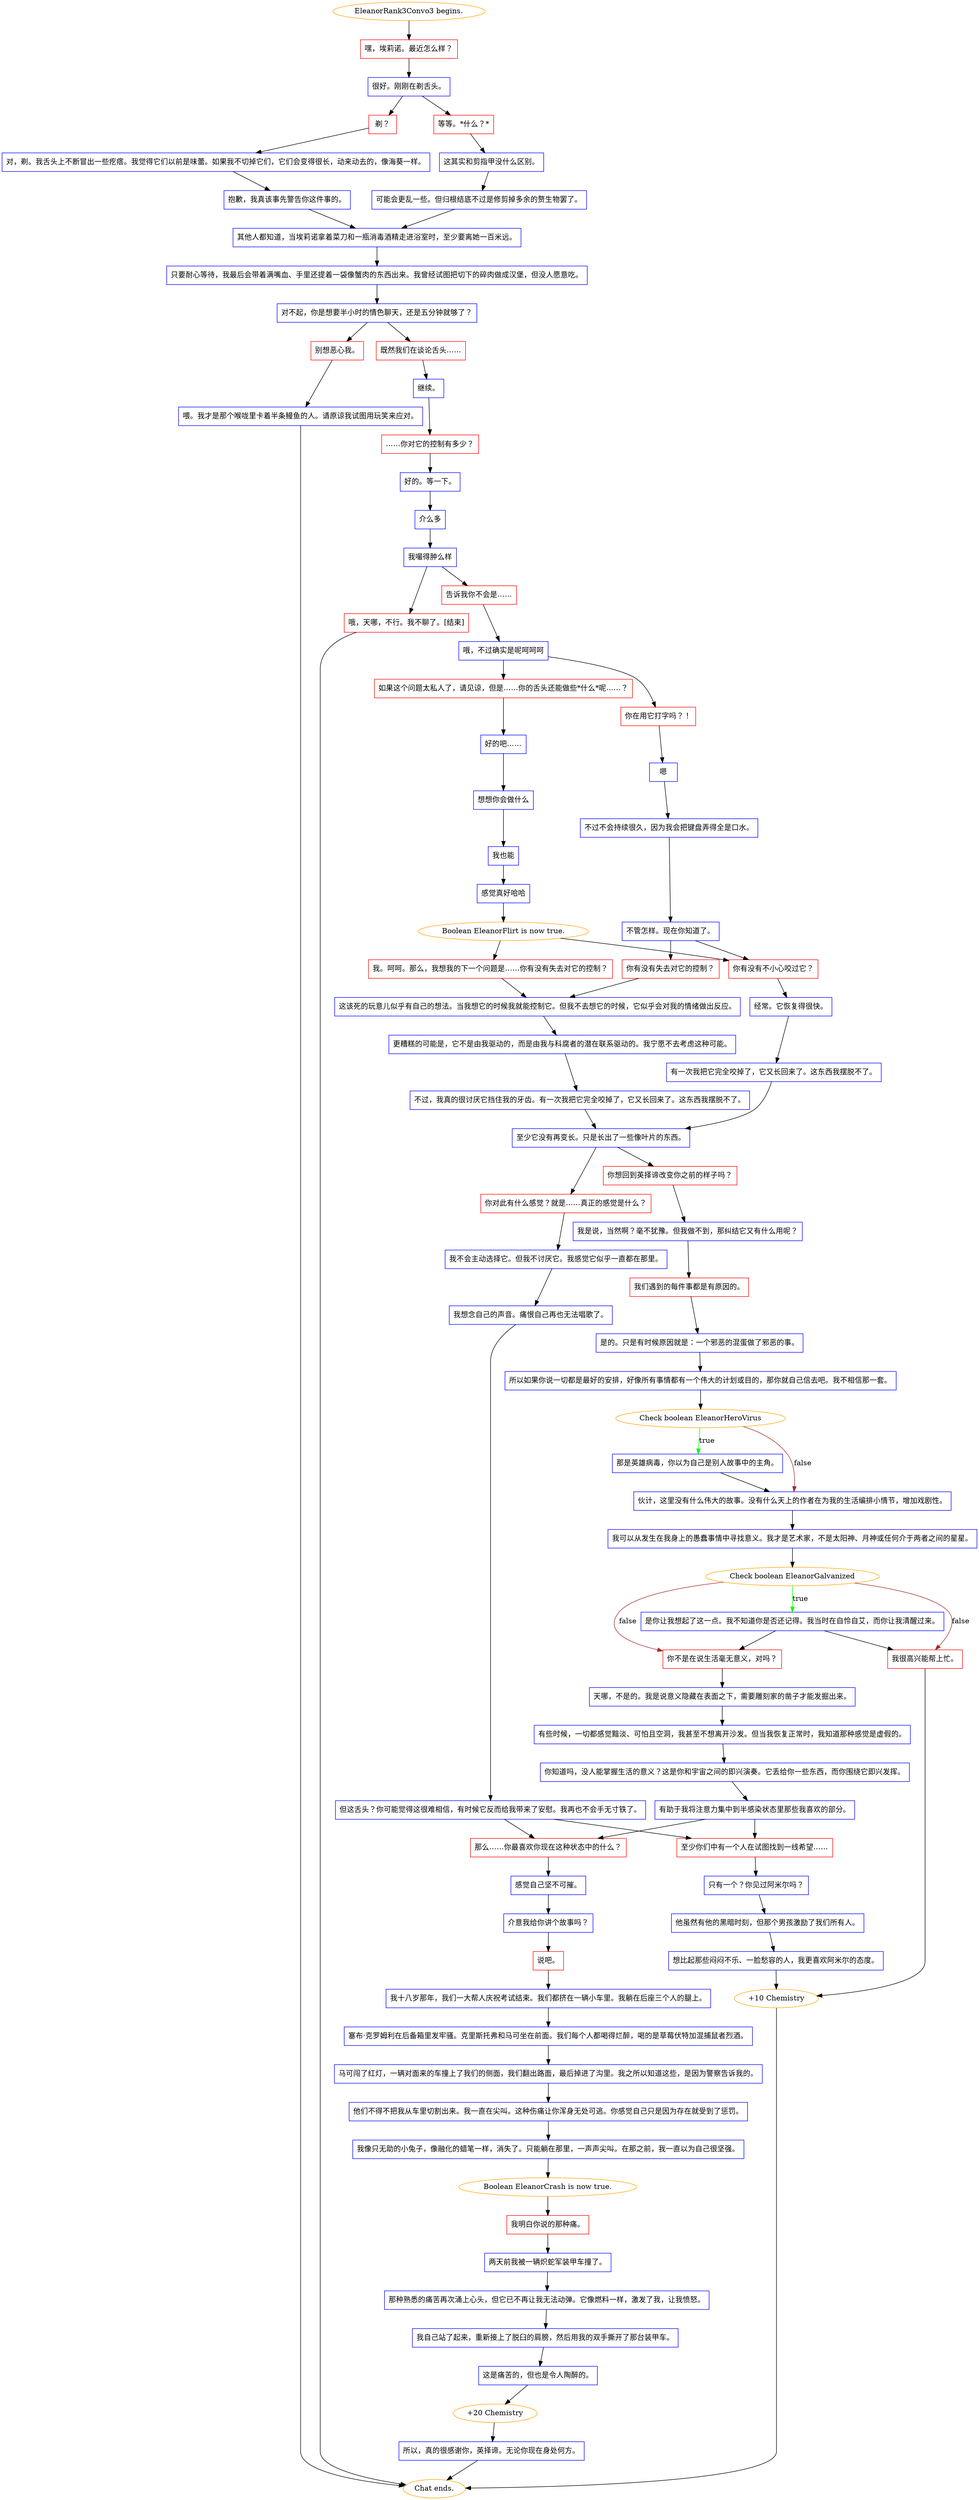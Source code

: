 digraph {
	"EleanorRank3Convo3 begins." [color=orange];
		"EleanorRank3Convo3 begins." -> j1030477691;
	j1030477691 [label="嘿，埃莉诺。最近怎么样？",shape=box,color=red];
		j1030477691 -> j3068677223;
	j3068677223 [label="很好。刚刚在剃舌头。",shape=box,color=blue];
		j3068677223 -> j3894119878;
		j3068677223 -> j2700908377;
	j3894119878 [label="剃？",shape=box,color=red];
		j3894119878 -> j3673863872;
	j2700908377 [label="等等。*什么？*",shape=box,color=red];
		j2700908377 -> j2825969970;
	j3673863872 [label="对，剃。我舌头上不断冒出一些疙瘩。我觉得它们以前是味蕾。如果我不切掉它们，它们会变得很长，动来动去的，像海葵一样。",shape=box,color=blue];
		j3673863872 -> j811619634;
	j2825969970 [label="这其实和剪指甲没什么区别。",shape=box,color=blue];
		j2825969970 -> j1805055769;
	j811619634 [label="抱歉，我真该事先警告你这件事的。",shape=box,color=blue];
		j811619634 -> j2484018400;
	j1805055769 [label="可能会更乱一些。但归根结底不过是修剪掉多余的赘生物罢了。",shape=box,color=blue];
		j1805055769 -> j2484018400;
	j2484018400 [label="其他人都知道，当埃莉诺拿着菜刀和一瓶消毒酒精走进浴室时，至少要离她一百米远。",shape=box,color=blue];
		j2484018400 -> j2076972260;
	j2076972260 [label="只要耐心等待，我最后会带着满嘴血、手里还提着一袋像蟹肉的东西出来。我曾经试图把切下的碎肉做成汉堡，但没人愿意吃。",shape=box,color=blue];
		j2076972260 -> j2359247946;
	j2359247946 [label="对不起，你是想要半小时的情色聊天，还是五分钟就够了？",shape=box,color=blue];
		j2359247946 -> j1366383317;
		j2359247946 -> j2048182064;
	j1366383317 [label="别想恶心我。",shape=box,color=red];
		j1366383317 -> j2581274909;
	j2048182064 [label="既然我们在谈论舌头……",shape=box,color=red];
		j2048182064 -> j2481443815;
	j2581274909 [label="喂。我才是那个喉咙里卡着半条鳗鱼的人。请原谅我试图用玩笑来应对。",shape=box,color=blue];
		j2581274909 -> "Chat ends.";
	j2481443815 [label="继续。",shape=box,color=blue];
		j2481443815 -> j1704285708;
	"Chat ends." [color=orange];
	j1704285708 [label="……你对它的控制有多少？",shape=box,color=red];
		j1704285708 -> j3731400982;
	j3731400982 [label="好的。等一下。",shape=box,color=blue];
		j3731400982 -> j88798197;
	j88798197 [label="介么多",shape=box,color=blue];
		j88798197 -> j3517675817;
	j3517675817 [label="我嘬得肿么样",shape=box,color=blue];
		j3517675817 -> j1376892804;
		j3517675817 -> j4157070758;
	j1376892804 [label="告诉我你不会是……",shape=box,color=red];
		j1376892804 -> j1685930222;
	j4157070758 [label="哦，天哪，不行。我不聊了。[结束]",shape=box,color=red];
		j4157070758 -> "Chat ends.";
	j1685930222 [label="哦，不过确实是呢呵呵呵",shape=box,color=blue];
		j1685930222 -> j1676426417;
		j1685930222 -> j532865778;
	j1676426417 [label="你在用它打字吗？！",shape=box,color=red];
		j1676426417 -> j2915538932;
	j532865778 [label="如果这个问题太私人了，请见谅，但是……你的舌头还能做些*什么*呢……？",shape=box,color=red];
		j532865778 -> j4236659560;
	j2915538932 [label="嗯",shape=box,color=blue];
		j2915538932 -> j2018675334;
	j4236659560 [label="好的吧……",shape=box,color=blue];
		j4236659560 -> j2121283728;
	j2018675334 [label="不过不会持续很久，因为我会把键盘弄得全是口水。",shape=box,color=blue];
		j2018675334 -> j3485851686;
	j2121283728 [label="想想你会做什么",shape=box,color=blue];
		j2121283728 -> j1853915741;
	j3485851686 [label="不管怎样。现在你知道了。",shape=box,color=blue];
		j3485851686 -> j621496342;
		j3485851686 -> j2317863053;
	j1853915741 [label="我也能",shape=box,color=blue];
		j1853915741 -> j238381203;
	j621496342 [label="你有没有失去对它的控制？",shape=box,color=red];
		j621496342 -> j3857935909;
	j2317863053 [label="你有没有不小心咬过它？",shape=box,color=red];
		j2317863053 -> j1512397539;
	j238381203 [label="感觉真好哈哈",shape=box,color=blue];
		j238381203 -> j1548558611;
	j3857935909 [label="这该死的玩意儿似乎有自己的想法。当我想它的时候我就能控制它。但我不去想它的时候，它似乎会对我的情绪做出反应。",shape=box,color=blue];
		j3857935909 -> j3525717825;
	j1512397539 [label="经常。它恢复得很快。",shape=box,color=blue];
		j1512397539 -> j2596549247;
	j1548558611 [label="Boolean EleanorFlirt is now true.",color=orange];
		j1548558611 -> j1501173140;
		j1548558611 -> j2317863053;
	j3525717825 [label="更糟糕的可能是，它不是由我驱动的，而是由我与科腐者的潜在联系驱动的。我宁愿不去考虑这种可能。",shape=box,color=blue];
		j3525717825 -> j2987980229;
	j2596549247 [label="有一次我把它完全咬掉了，它又长回来了。这东西我摆脱不了。",shape=box,color=blue];
		j2596549247 -> j1224342253;
	j1501173140 [label="我。呵呵。那么，我想我的下一个问题是……你有没有失去对它的控制？",shape=box,color=red];
		j1501173140 -> j3857935909;
	j2987980229 [label="不过，我真的很讨厌它挡住我的牙齿。有一次我把它完全咬掉了，它又长回来了。这东西我摆脱不了。",shape=box,color=blue];
		j2987980229 -> j1224342253;
	j1224342253 [label="至少它没有再变长。只是长出了一些像叶片的东西。",shape=box,color=blue];
		j1224342253 -> j4112303391;
		j1224342253 -> j3868429619;
	j4112303391 [label="你想回到英择谛改变你之前的样子吗？",shape=box,color=red];
		j4112303391 -> j3854278593;
	j3868429619 [label="你对此有什么感觉？就是……真正的感觉是什么？",shape=box,color=red];
		j3868429619 -> j1975136265;
	j3854278593 [label="我是说，当然啊？毫不犹豫。但我做不到，那纠结它又有什么用呢？",shape=box,color=blue];
		j3854278593 -> j2333430596;
	j1975136265 [label="我不会主动选择它。但我不讨厌它。我感觉它似乎一直都在那里。",shape=box,color=blue];
		j1975136265 -> j4066907778;
	j2333430596 [label="我们遇到的每件事都是有原因的。",shape=box,color=red];
		j2333430596 -> j457894062;
	j4066907778 [label="我想念自己的声音。痛恨自己再也无法唱歌了。",shape=box,color=blue];
		j4066907778 -> j1973999665;
	j457894062 [label="是的。只是有时候原因就是：一个邪恶的混蛋做了邪恶的事。",shape=box,color=blue];
		j457894062 -> j781769842;
	j1973999665 [label="但这舌头？你可能觉得这很难相信，有时候它反而给我带来了安慰。我再也不会手无寸铁了。",shape=box,color=blue];
		j1973999665 -> j1047091003;
		j1973999665 -> j2699850120;
	j781769842 [label="所以如果你说一切都是最好的安排，好像所有事情都有一个伟大的计划或目的，那你就自己信去吧。我不相信那一套。",shape=box,color=blue];
		j781769842 -> j2507987141;
	j1047091003 [label="那么……你最喜欢你现在这种状态中的什么？",shape=box,color=red];
		j1047091003 -> j3283662826;
	j2699850120 [label="至少你们中有一个人在试图找到一线希望……",shape=box,color=red];
		j2699850120 -> j1579326348;
	j2507987141 [label="Check boolean EleanorHeroVirus",color=orange];
		j2507987141 -> j495018652 [label=true,color=green];
		j2507987141 -> j1644110409 [label=false,color=brown];
	j3283662826 [label="感觉自己坚不可摧。",shape=box,color=blue];
		j3283662826 -> j2033231149;
	j1579326348 [label="只有一个？你见过阿米尔吗？",shape=box,color=blue];
		j1579326348 -> j2200479537;
	j495018652 [label="那是英雄病毒，你以为自己是别人故事中的主角。",shape=box,color=blue];
		j495018652 -> j1644110409;
	j1644110409 [label="伙计，这里没有什么伟大的故事。没有什么天上的作者在为我的生活编排小情节，增加戏剧性。",shape=box,color=blue];
		j1644110409 -> j2461135773;
	j2033231149 [label="介意我给你讲个故事吗？",shape=box,color=blue];
		j2033231149 -> j157771679;
	j2200479537 [label="他虽然有他的黑暗时刻，但那个男孩激励了我们所有人。",shape=box,color=blue];
		j2200479537 -> j1035460685;
	j2461135773 [label="我可以从发生在我身上的愚蠢事情中寻找意义。我才是艺术家，不是太阳神、月神或任何介于两者之间的星星。",shape=box,color=blue];
		j2461135773 -> j3106372514;
	j157771679 [label="说吧。",shape=box,color=red];
		j157771679 -> j967416456;
	j1035460685 [label="想比起那些闷闷不乐、一脸愁容的人，我更喜欢阿米尔的态度。",shape=box,color=blue];
		j1035460685 -> j1933300832;
	j3106372514 [label="Check boolean EleanorGalvanized",color=orange];
		j3106372514 -> j3690846490 [label=true,color=green];
		j3106372514 -> j3559396124 [label=false,color=brown];
		j3106372514 -> j1454808763 [label=false,color=brown];
	j967416456 [label="我十八岁那年，我们一大帮人庆祝考试结束。我们都挤在一辆小车里。我躺在后座三个人的腿上。",shape=box,color=blue];
		j967416456 -> j4169332956;
	j1933300832 [label="+10 Chemistry",color=orange];
		j1933300832 -> "Chat ends.";
	j3690846490 [label="是你让我想起了这一点。我不知道你是否还记得。我当时在自怜自艾，而你让我清醒过来。",shape=box,color=blue];
		j3690846490 -> j3559396124;
		j3690846490 -> j1454808763;
	j3559396124 [label="我很高兴能帮上忙。",shape=box,color=red];
		j3559396124 -> j1933300832;
	j1454808763 [label="你不是在说生活毫无意义，对吗？",shape=box,color=red];
		j1454808763 -> j180819904;
	j4169332956 [label="塞布·克罗姆利在后备箱里发牢骚。克里斯托弗和马可坐在前面。我们每个人都喝得烂醉，喝的是草莓伏特加混捕鼠者烈酒。",shape=box,color=blue];
		j4169332956 -> j1867590646;
	j180819904 [label="天哪，不是的。我是说意义隐藏在表面之下，需要雕刻家的凿子才能发掘出来。",shape=box,color=blue];
		j180819904 -> j546081722;
	j1867590646 [label="马可闯了红灯，一辆对面来的车撞上了我们的侧面，我们翻出路面，最后掉进了沟里。我之所以知道这些，是因为警察告诉我的。",shape=box,color=blue];
		j1867590646 -> j4105480949;
	j546081722 [label="有些时候，一切都感觉黯淡、可怕且空洞，我甚至不想离开沙发。但当我恢复正常时，我知道那种感觉是虚假的。",shape=box,color=blue];
		j546081722 -> j1177410221;
	j4105480949 [label="他们不得不把我从车里切割出来。我一直在尖叫。这种伤痛让你浑身无处可逃。你感觉自己只是因为存在就受到了惩罚。",shape=box,color=blue];
		j4105480949 -> j3484359796;
	j1177410221 [label="你知道吗，没人能掌握生活的意义？这是你和宇宙之间的即兴演奏。它丢给你一些东西，而你围绕它即兴发挥。",shape=box,color=blue];
		j1177410221 -> j2996295920;
	j3484359796 [label="我像只无助的小兔子，像融化的蜡笔一样，消失了。只能躺在那里，一声声尖叫。在那之前，我一直以为自己很坚强。",shape=box,color=blue];
		j3484359796 -> j200990935;
	j2996295920 [label="有助于我将注意力集中到半感染状态里那些我喜欢的部分。",shape=box,color=blue];
		j2996295920 -> j1047091003;
		j2996295920 -> j2699850120;
	j200990935 [label="Boolean EleanorCrash is now true.",color=orange];
		j200990935 -> j79253079;
	j79253079 [label="我明白你说的那种痛。",shape=box,color=red];
		j79253079 -> j2785981048;
	j2785981048 [label="两天前我被一辆炽蛇军装甲车撞了。",shape=box,color=blue];
		j2785981048 -> j3829586492;
	j3829586492 [label="那种熟悉的痛苦再次涌上心头，但它已不再让我无法动弹。它像燃料一样，激发了我，让我愤怒。",shape=box,color=blue];
		j3829586492 -> j106006556;
	j106006556 [label="我自己站了起来，重新接上了脱臼的肩膀，然后用我的双手撕开了那台装甲车。",shape=box,color=blue];
		j106006556 -> j2628694645;
	j2628694645 [label="这是痛苦的，但也是令人陶醉的。",shape=box,color=blue];
		j2628694645 -> j3124405941;
	j3124405941 [label="+20 Chemistry",color=orange];
		j3124405941 -> j668410199;
	j668410199 [label="所以，真的很感谢你，英择谛。无论你现在身处何方。",shape=box,color=blue];
		j668410199 -> "Chat ends.";
}